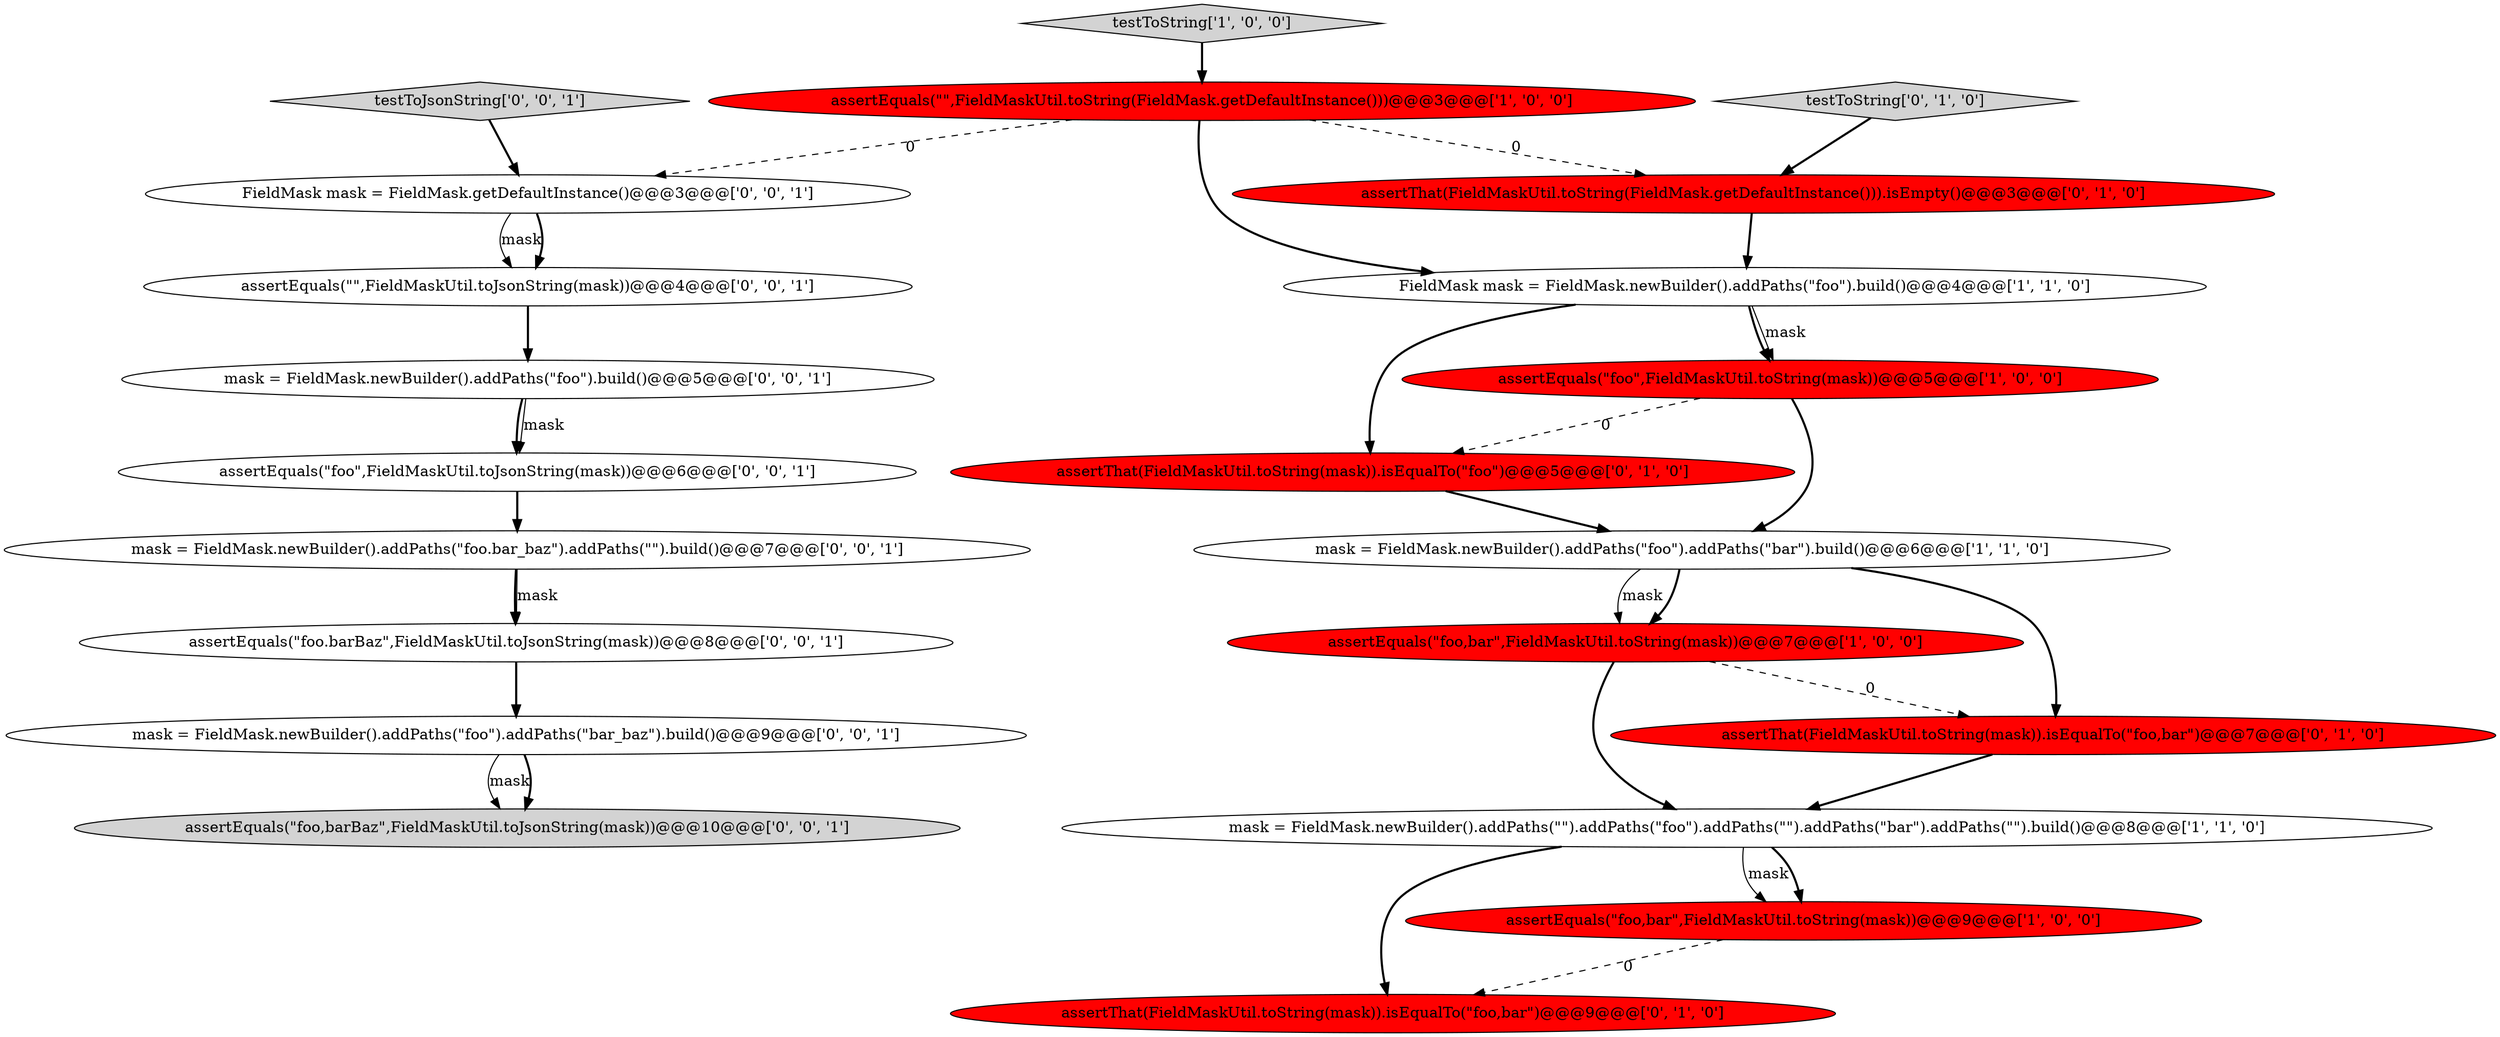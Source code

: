 digraph {
8 [style = filled, label = "assertThat(FieldMaskUtil.toString(FieldMask.getDefaultInstance())).isEmpty()@@@3@@@['0', '1', '0']", fillcolor = red, shape = ellipse image = "AAA1AAABBB2BBB"];
2 [style = filled, label = "assertEquals(\"\",FieldMaskUtil.toString(FieldMask.getDefaultInstance()))@@@3@@@['1', '0', '0']", fillcolor = red, shape = ellipse image = "AAA1AAABBB1BBB"];
11 [style = filled, label = "assertThat(FieldMaskUtil.toString(mask)).isEqualTo(\"foo,bar\")@@@7@@@['0', '1', '0']", fillcolor = red, shape = ellipse image = "AAA1AAABBB2BBB"];
21 [style = filled, label = "mask = FieldMask.newBuilder().addPaths(\"foo.bar_baz\").addPaths(\"\").build()@@@7@@@['0', '0', '1']", fillcolor = white, shape = ellipse image = "AAA0AAABBB3BBB"];
9 [style = filled, label = "assertThat(FieldMaskUtil.toString(mask)).isEqualTo(\"foo,bar\")@@@9@@@['0', '1', '0']", fillcolor = red, shape = ellipse image = "AAA1AAABBB2BBB"];
16 [style = filled, label = "assertEquals(\"foo.barBaz\",FieldMaskUtil.toJsonString(mask))@@@8@@@['0', '0', '1']", fillcolor = white, shape = ellipse image = "AAA0AAABBB3BBB"];
0 [style = filled, label = "assertEquals(\"foo\",FieldMaskUtil.toString(mask))@@@5@@@['1', '0', '0']", fillcolor = red, shape = ellipse image = "AAA1AAABBB1BBB"];
6 [style = filled, label = "mask = FieldMask.newBuilder().addPaths(\"\").addPaths(\"foo\").addPaths(\"\").addPaths(\"bar\").addPaths(\"\").build()@@@8@@@['1', '1', '0']", fillcolor = white, shape = ellipse image = "AAA0AAABBB1BBB"];
15 [style = filled, label = "assertEquals(\"foo\",FieldMaskUtil.toJsonString(mask))@@@6@@@['0', '0', '1']", fillcolor = white, shape = ellipse image = "AAA0AAABBB3BBB"];
14 [style = filled, label = "FieldMask mask = FieldMask.getDefaultInstance()@@@3@@@['0', '0', '1']", fillcolor = white, shape = ellipse image = "AAA0AAABBB3BBB"];
1 [style = filled, label = "mask = FieldMask.newBuilder().addPaths(\"foo\").addPaths(\"bar\").build()@@@6@@@['1', '1', '0']", fillcolor = white, shape = ellipse image = "AAA0AAABBB1BBB"];
18 [style = filled, label = "testToJsonString['0', '0', '1']", fillcolor = lightgray, shape = diamond image = "AAA0AAABBB3BBB"];
12 [style = filled, label = "testToString['0', '1', '0']", fillcolor = lightgray, shape = diamond image = "AAA0AAABBB2BBB"];
4 [style = filled, label = "FieldMask mask = FieldMask.newBuilder().addPaths(\"foo\").build()@@@4@@@['1', '1', '0']", fillcolor = white, shape = ellipse image = "AAA0AAABBB1BBB"];
19 [style = filled, label = "mask = FieldMask.newBuilder().addPaths(\"foo\").build()@@@5@@@['0', '0', '1']", fillcolor = white, shape = ellipse image = "AAA0AAABBB3BBB"];
5 [style = filled, label = "assertEquals(\"foo,bar\",FieldMaskUtil.toString(mask))@@@9@@@['1', '0', '0']", fillcolor = red, shape = ellipse image = "AAA1AAABBB1BBB"];
13 [style = filled, label = "assertEquals(\"\",FieldMaskUtil.toJsonString(mask))@@@4@@@['0', '0', '1']", fillcolor = white, shape = ellipse image = "AAA0AAABBB3BBB"];
3 [style = filled, label = "assertEquals(\"foo,bar\",FieldMaskUtil.toString(mask))@@@7@@@['1', '0', '0']", fillcolor = red, shape = ellipse image = "AAA1AAABBB1BBB"];
20 [style = filled, label = "assertEquals(\"foo,barBaz\",FieldMaskUtil.toJsonString(mask))@@@10@@@['0', '0', '1']", fillcolor = lightgray, shape = ellipse image = "AAA0AAABBB3BBB"];
7 [style = filled, label = "testToString['1', '0', '0']", fillcolor = lightgray, shape = diamond image = "AAA0AAABBB1BBB"];
10 [style = filled, label = "assertThat(FieldMaskUtil.toString(mask)).isEqualTo(\"foo\")@@@5@@@['0', '1', '0']", fillcolor = red, shape = ellipse image = "AAA1AAABBB2BBB"];
17 [style = filled, label = "mask = FieldMask.newBuilder().addPaths(\"foo\").addPaths(\"bar_baz\").build()@@@9@@@['0', '0', '1']", fillcolor = white, shape = ellipse image = "AAA0AAABBB3BBB"];
4->10 [style = bold, label=""];
4->0 [style = solid, label="mask"];
15->21 [style = bold, label=""];
11->6 [style = bold, label=""];
1->3 [style = bold, label=""];
3->6 [style = bold, label=""];
5->9 [style = dashed, label="0"];
19->15 [style = solid, label="mask"];
16->17 [style = bold, label=""];
14->13 [style = solid, label="mask"];
2->4 [style = bold, label=""];
2->8 [style = dashed, label="0"];
21->16 [style = solid, label="mask"];
6->5 [style = solid, label="mask"];
0->10 [style = dashed, label="0"];
1->11 [style = bold, label=""];
4->0 [style = bold, label=""];
6->5 [style = bold, label=""];
13->19 [style = bold, label=""];
2->14 [style = dashed, label="0"];
7->2 [style = bold, label=""];
0->1 [style = bold, label=""];
12->8 [style = bold, label=""];
21->16 [style = bold, label=""];
1->3 [style = solid, label="mask"];
8->4 [style = bold, label=""];
14->13 [style = bold, label=""];
6->9 [style = bold, label=""];
19->15 [style = bold, label=""];
10->1 [style = bold, label=""];
18->14 [style = bold, label=""];
17->20 [style = solid, label="mask"];
3->11 [style = dashed, label="0"];
17->20 [style = bold, label=""];
}
